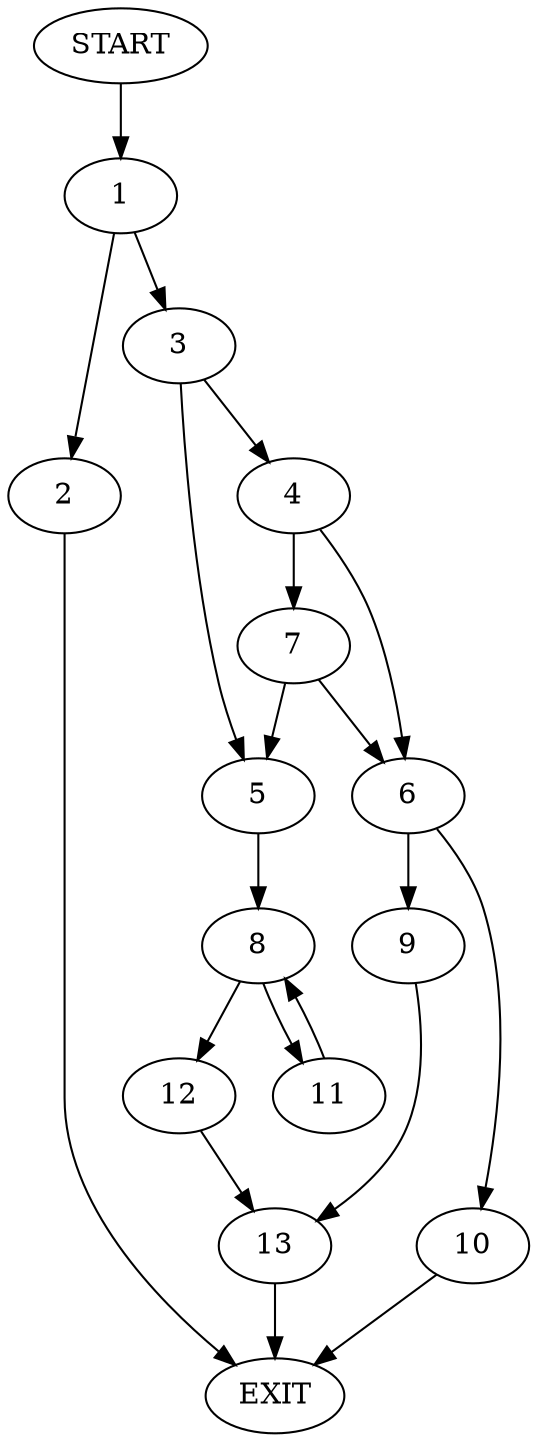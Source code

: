 digraph {
0 [label="START"]
14 [label="EXIT"]
0 -> 1
1 -> 2
1 -> 3
2 -> 14
3 -> 4
3 -> 5
4 -> 6
4 -> 7
5 -> 8
6 -> 9
6 -> 10
7 -> 6
7 -> 5
8 -> 11
8 -> 12
11 -> 8
12 -> 13
13 -> 14
10 -> 14
9 -> 13
}
